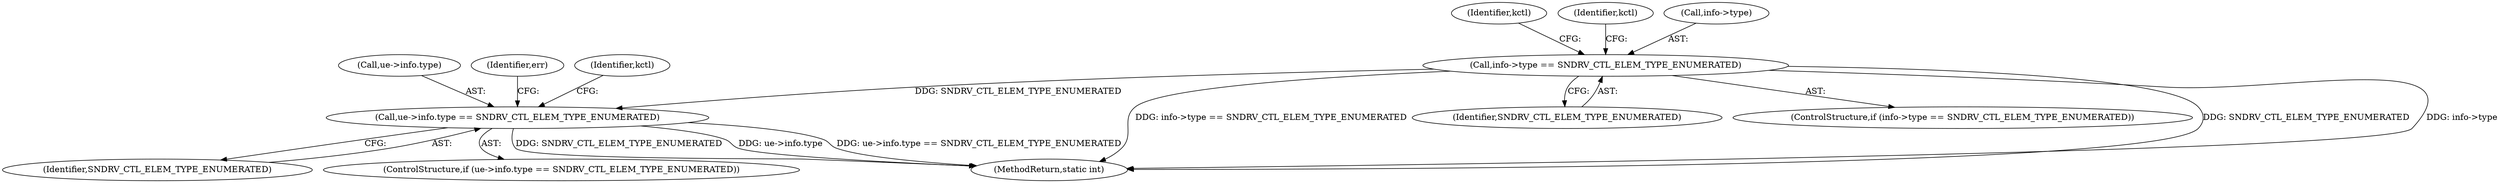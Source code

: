 digraph "0_linux_07f4d9d74a04aa7c72c5dae0ef97565f28f17b92@pointer" {
"1000249" [label="(Call,info->type == SNDRV_CTL_ELEM_TYPE_ENUMERATED)"];
"1000448" [label="(Call,ue->info.type == SNDRV_CTL_ELEM_TYPE_ENUMERATED)"];
"1000449" [label="(Call,ue->info.type)"];
"1000447" [label="(ControlStructure,if (ue->info.type == SNDRV_CTL_ELEM_TYPE_ENUMERATED))"];
"1000546" [label="(MethodReturn,static int)"];
"1000249" [label="(Call,info->type == SNDRV_CTL_ELEM_TYPE_ENUMERATED)"];
"1000448" [label="(Call,ue->info.type == SNDRV_CTL_ELEM_TYPE_ENUMERATED)"];
"1000253" [label="(Identifier,SNDRV_CTL_ELEM_TYPE_ENUMERATED)"];
"1000248" [label="(ControlStructure,if (info->type == SNDRV_CTL_ELEM_TYPE_ENUMERATED))"];
"1000457" [label="(Identifier,err)"];
"1000471" [label="(Identifier,kctl)"];
"1000256" [label="(Identifier,kctl)"];
"1000454" [label="(Identifier,SNDRV_CTL_ELEM_TYPE_ENUMERATED)"];
"1000262" [label="(Identifier,kctl)"];
"1000250" [label="(Call,info->type)"];
"1000249" -> "1000248"  [label="AST: "];
"1000249" -> "1000253"  [label="CFG: "];
"1000250" -> "1000249"  [label="AST: "];
"1000253" -> "1000249"  [label="AST: "];
"1000256" -> "1000249"  [label="CFG: "];
"1000262" -> "1000249"  [label="CFG: "];
"1000249" -> "1000546"  [label="DDG: SNDRV_CTL_ELEM_TYPE_ENUMERATED"];
"1000249" -> "1000546"  [label="DDG: info->type"];
"1000249" -> "1000546"  [label="DDG: info->type == SNDRV_CTL_ELEM_TYPE_ENUMERATED"];
"1000249" -> "1000448"  [label="DDG: SNDRV_CTL_ELEM_TYPE_ENUMERATED"];
"1000448" -> "1000447"  [label="AST: "];
"1000448" -> "1000454"  [label="CFG: "];
"1000449" -> "1000448"  [label="AST: "];
"1000454" -> "1000448"  [label="AST: "];
"1000457" -> "1000448"  [label="CFG: "];
"1000471" -> "1000448"  [label="CFG: "];
"1000448" -> "1000546"  [label="DDG: ue->info.type"];
"1000448" -> "1000546"  [label="DDG: ue->info.type == SNDRV_CTL_ELEM_TYPE_ENUMERATED"];
"1000448" -> "1000546"  [label="DDG: SNDRV_CTL_ELEM_TYPE_ENUMERATED"];
}

